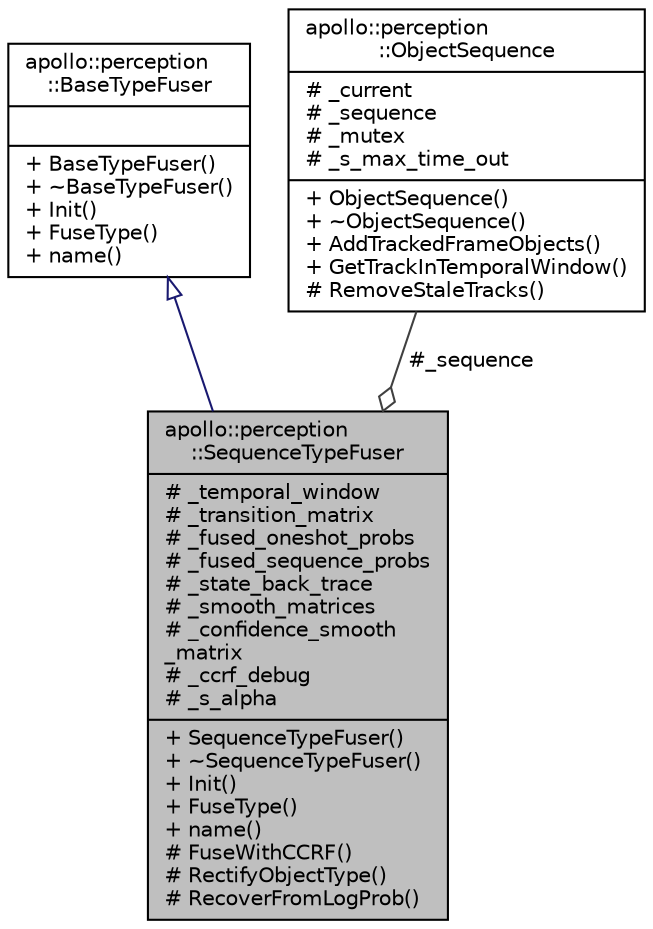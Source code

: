 digraph "apollo::perception::SequenceTypeFuser"
{
  edge [fontname="Helvetica",fontsize="10",labelfontname="Helvetica",labelfontsize="10"];
  node [fontname="Helvetica",fontsize="10",shape=record];
  Node1 [label="{apollo::perception\l::SequenceTypeFuser\n|# _temporal_window\l# _transition_matrix\l# _fused_oneshot_probs\l# _fused_sequence_probs\l# _state_back_trace\l# _smooth_matrices\l# _confidence_smooth\l_matrix\l# _ccrf_debug\l# _s_alpha\l|+ SequenceTypeFuser()\l+ ~SequenceTypeFuser()\l+ Init()\l+ FuseType()\l+ name()\l# FuseWithCCRF()\l# RectifyObjectType()\l# RecoverFromLogProb()\l}",height=0.2,width=0.4,color="black", fillcolor="grey75", style="filled" fontcolor="black"];
  Node2 -> Node1 [dir="back",color="midnightblue",fontsize="10",style="solid",arrowtail="onormal",fontname="Helvetica"];
  Node2 [label="{apollo::perception\l::BaseTypeFuser\n||+ BaseTypeFuser()\l+ ~BaseTypeFuser()\l+ Init()\l+ FuseType()\l+ name()\l}",height=0.2,width=0.4,color="black", fillcolor="white", style="filled",URL="$classapollo_1_1perception_1_1BaseTypeFuser.html"];
  Node3 -> Node1 [color="grey25",fontsize="10",style="solid",label=" #_sequence" ,arrowhead="odiamond",fontname="Helvetica"];
  Node3 [label="{apollo::perception\l::ObjectSequence\n|# _current\l# _sequence\l# _mutex\l# _s_max_time_out\l|+ ObjectSequence()\l+ ~ObjectSequence()\l+ AddTrackedFrameObjects()\l+ GetTrackInTemporalWindow()\l# RemoveStaleTracks()\l}",height=0.2,width=0.4,color="black", fillcolor="white", style="filled",URL="$classapollo_1_1perception_1_1ObjectSequence.html"];
}
